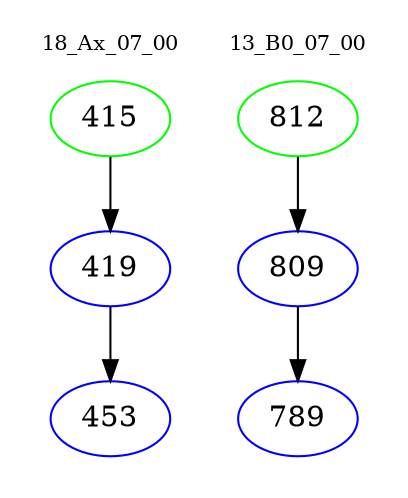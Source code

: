 digraph{
subgraph cluster_0 {
color = white
label = "18_Ax_07_00";
fontsize=10;
T0_415 [label="415", color="green"]
T0_415 -> T0_419 [color="black"]
T0_419 [label="419", color="blue"]
T0_419 -> T0_453 [color="black"]
T0_453 [label="453", color="blue"]
}
subgraph cluster_1 {
color = white
label = "13_B0_07_00";
fontsize=10;
T1_812 [label="812", color="green"]
T1_812 -> T1_809 [color="black"]
T1_809 [label="809", color="blue"]
T1_809 -> T1_789 [color="black"]
T1_789 [label="789", color="blue"]
}
}
